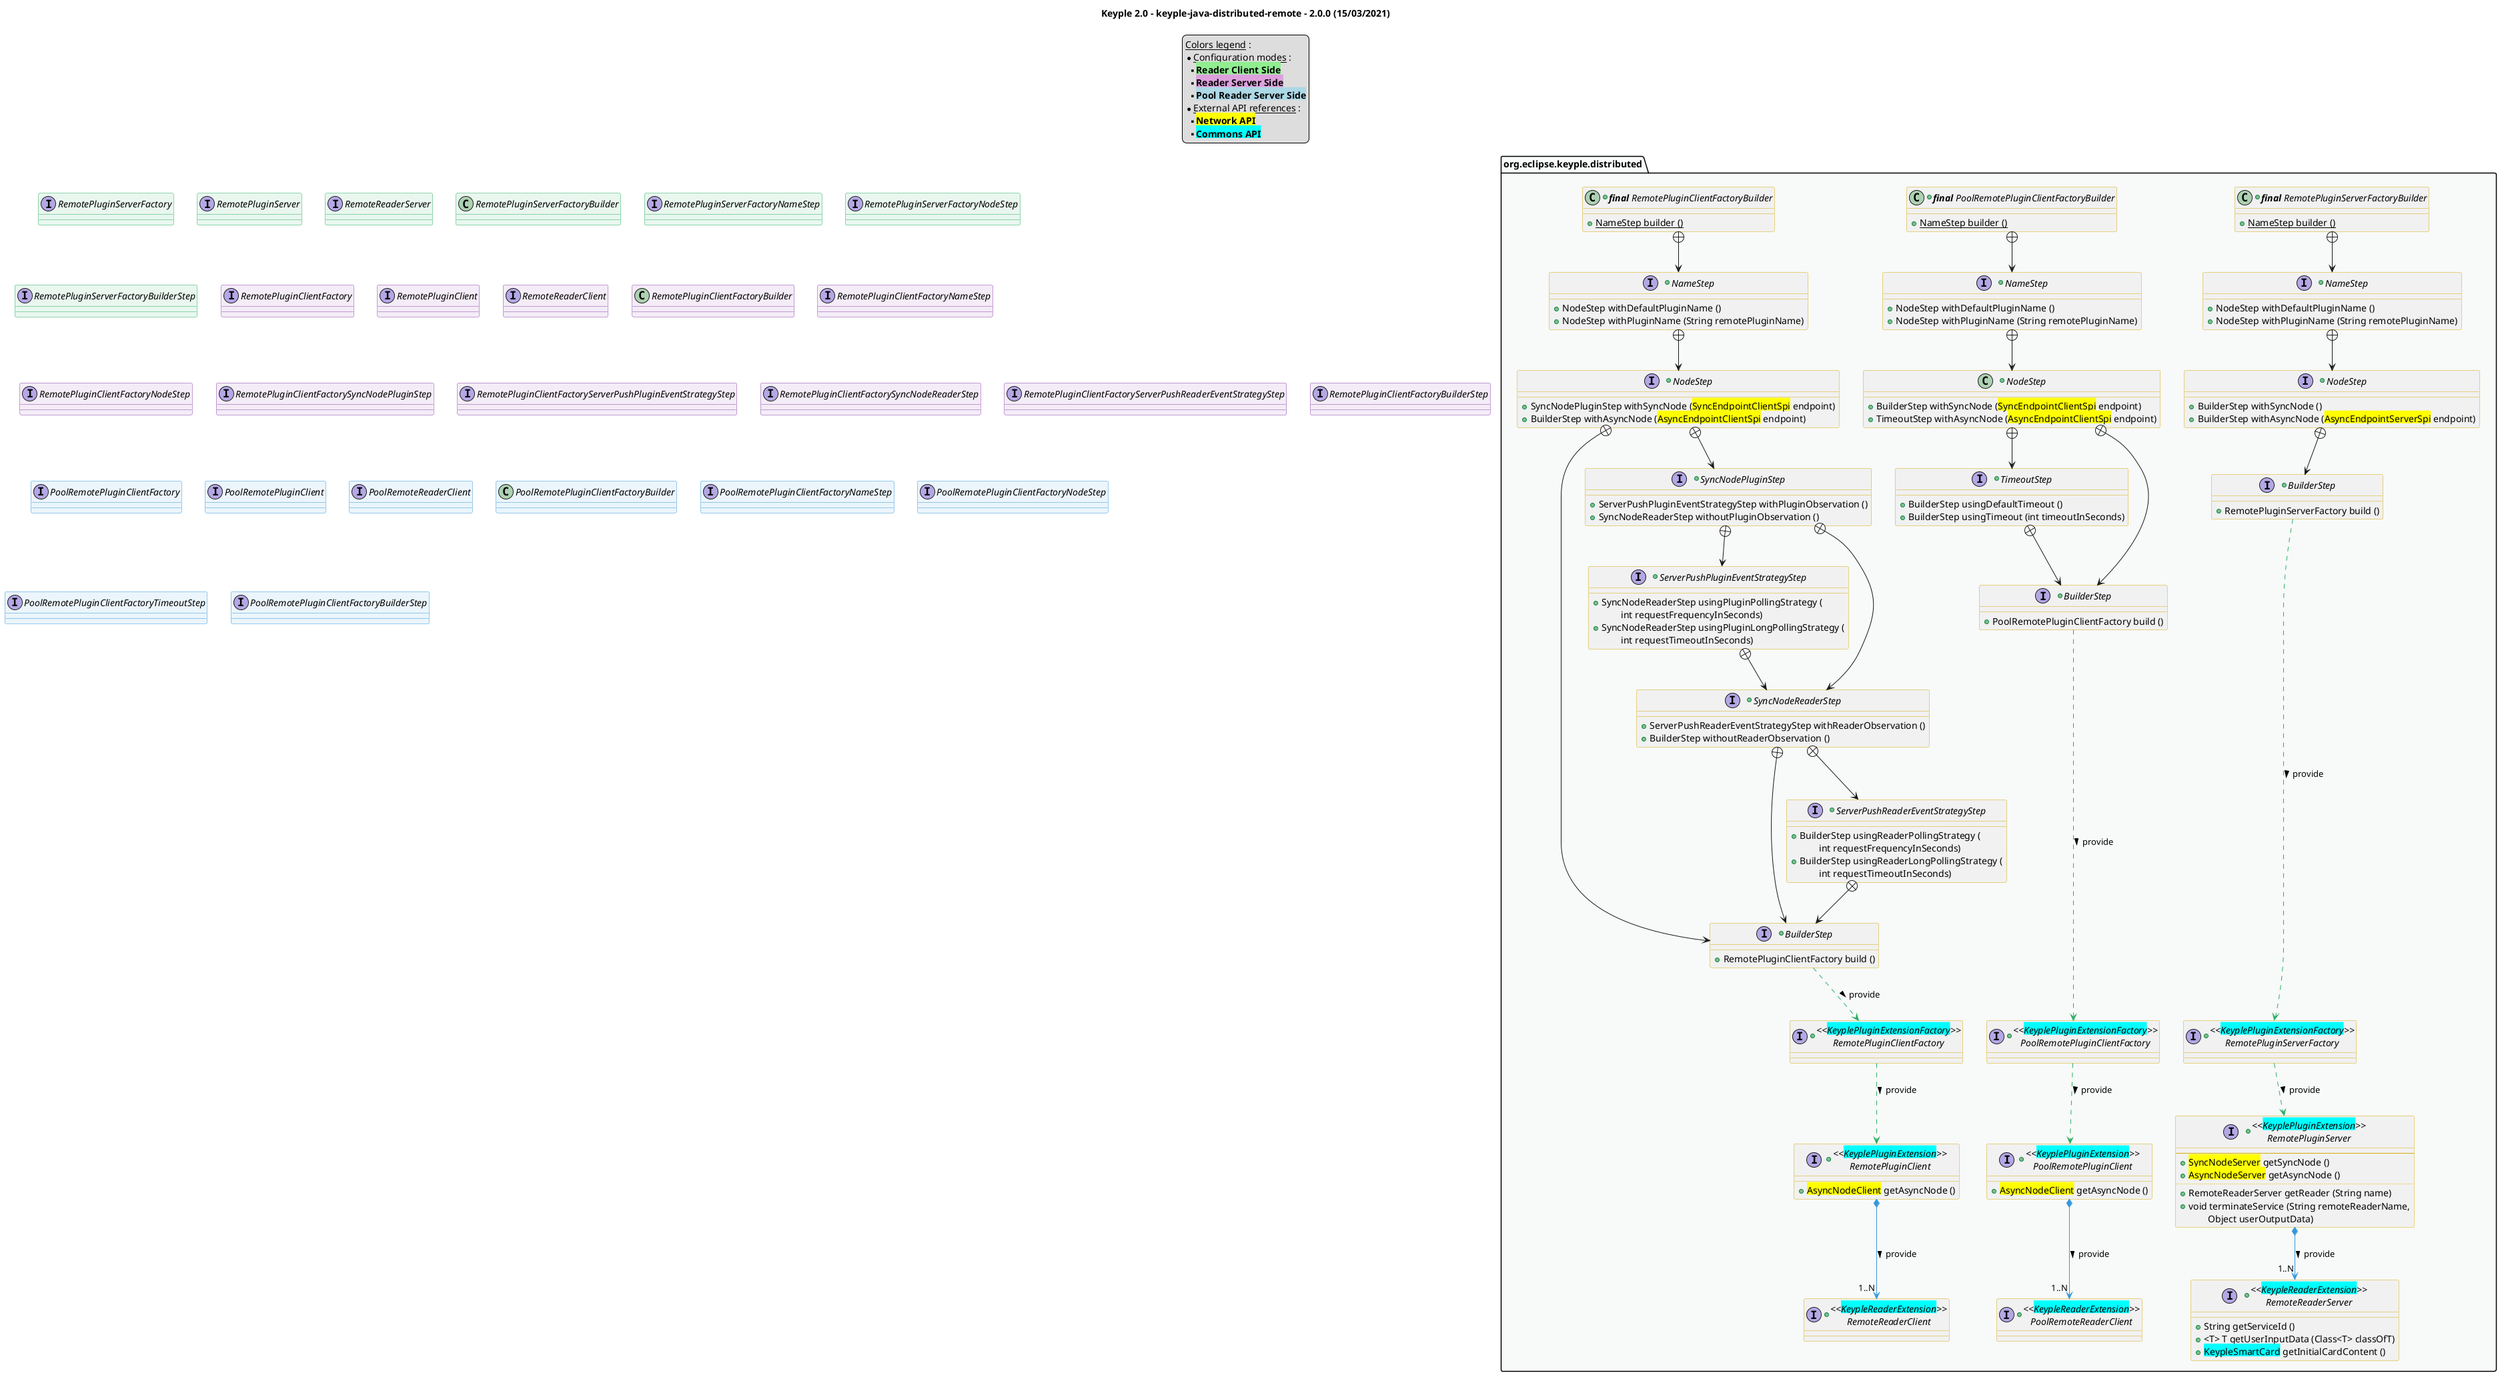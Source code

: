@startuml
title
    Keyple 2.0 - keyple-java-distributed-remote - 2.0.0 (15/03/2021)
end title

' == THEME ==

'Couleurs issues de : https://htmlcolorcodes.com/fr/tableau-de-couleur/tableau-de-couleur-design-plat/
!define C_GREY1 F8F9F9
!define C_GREY2 F2F3F4
!define C_GREY3 E5E7E9
!define C_GREY4 D7DBDD
!define C_GREY5 CACFD2
!define C_GREY6 BDC3C7
!define C_LINK 3498DB
!define C_USE 27AE60

skinparam Shadowing false
skinparam ClassFontStyle italic
skinparam ClassBorderColor #D4AC0D
skinparam stereotypeABorderColor #A9DCDF
skinparam stereotypeIBorderColor #B4A7E5
skinparam stereotypeCBorderColor #ADD1B2
skinparam stereotypeEBorderColor #EB93DF
' Red
skinparam ClassBackgroundColor<<red>> #FDEDEC
skinparam ClassBorderColor<<red>> #E74C3C
hide <<red>> stereotype
' Purple
skinparam ClassBackgroundColor<<purple>> #F4ECF7
skinparam ClassBorderColor<<purple>> #8E44AD
hide <<purple>> stereotype
' blue
skinparam ClassBackgroundColor<<blue>> #EBF5FB
skinparam ClassBorderColor<<blue>> #3498DB
hide <<blue>> stereotype
' Green
skinparam ClassBackgroundColor<<green>> #E9F7EF
skinparam ClassBorderColor<<green>> #27AE60
hide <<green>> stereotype
' Grey
skinparam ClassBackgroundColor<<grey>> #EAECEE
skinparam ClassBorderColor<<grey>> #2C3E50
hide <<grey>> stereotype

' == CONTENT ==

legend top
    __Colors legend__ :
    * __Configuration modes__ :
    ** <back:lightGreen>**Reader Client Side**</back>
    ** <back:plum>**Reader Server Side**</back>
    ** <back:lightBlue>**Pool Reader Server Side**</back>
    * __External API references__ :
    ** <back:yellow>**Network API**</back>
    ** <back:cyan>**Commons API**</back>
end legend

package "org.eclipse.keyple.distributed" as root {

    ' Remote Handlers
    +interface "<<<back:cyan>KeyplePluginExtension</back>>>\nRemotePluginServer" as RemotePluginServer {
        --
        +<back:yellow>SyncNodeServer</back> getSyncNode ()
        +<back:yellow>AsyncNodeServer</back> getAsyncNode ()
        ..
        +RemoteReaderServer getReader (String name)
        +void terminateService (String remoteReaderName,
            \tObject userOutputData)
    }
    +interface "<<<back:cyan>KeypleReaderExtension</back>>>\nRemoteReaderServer" as RemoteReaderServer {
        +String getServiceId ()
        +<T> T getUserInputData (Class<T> classOfT)
        +<back:cyan>KeypleSmartCard</back> getInitialCardContent ()
    }
    +interface "<<<back:cyan>KeyplePluginExtension</back>>>\nRemotePluginClient" as RemotePluginClient {
        +<back:yellow>AsyncNodeClient</back> getAsyncNode ()
    }
    +interface "<<<back:cyan>KeypleReaderExtension</back>>>\nRemoteReaderClient" as RemoteReaderClient {
    }
    +interface "<<<back:cyan>KeyplePluginExtension</back>>>\nPoolRemotePluginClient" as PoolRemotePluginClient {
        +<back:yellow>AsyncNodeClient</back> getAsyncNode ()
    }
    +interface "<<<back:cyan>KeypleReaderExtension</back>>>\nPoolRemoteReaderClient" as PoolRemoteReaderClient {
    }

    ' Factories
    together {
        +interface "<<<back:cyan>KeyplePluginExtensionFactory</back>>>\nRemotePluginServerFactory" as RemotePluginServerFactory {
        }
        +interface "<<<back:cyan>KeyplePluginExtensionFactory</back>>>\nRemotePluginClientFactory" as RemotePluginClientFactory {
        }
        +interface "<<<back:cyan>KeyplePluginExtensionFactory</back>>>\nPoolRemotePluginClientFactory" as PoolRemotePluginClientFactory {
        }
    }

    ' Factories builders
    together {
        +class "**final** RemotePluginServerFactoryBuilder" as RemotePluginServerFactoryBuilder {
            + {static} NameStep builder ()
        }
        +interface "NameStep" as RemotePluginServerFactoryNameStep {
            + NodeStep withDefaultPluginName ()
            + NodeStep withPluginName (String remotePluginName)
        }
        +interface "NodeStep" as RemotePluginServerFactoryNodeStep {
            + BuilderStep withSyncNode ()
            + BuilderStep withAsyncNode (<back:yellow>AsyncEndpointServerSpi</back> endpoint)
        }
        +interface "BuilderStep" as RemotePluginServerFactoryBuilderStep {
            + RemotePluginServerFactory build ()
        }

        +class "**final** RemotePluginClientFactoryBuilder" as RemotePluginClientFactoryBuilder {
            + {static} NameStep builder ()
        }
        +interface "NameStep" as RemotePluginClientFactoryNameStep {
            + NodeStep withDefaultPluginName ()
            + NodeStep withPluginName (String remotePluginName)
        }
        +interface "NodeStep" as RemotePluginClientFactoryNodeStep {
            + SyncNodePluginStep withSyncNode (<back:yellow>SyncEndpointClientSpi</back> endpoint)
            + BuilderStep withAsyncNode (<back:yellow>AsyncEndpointClientSpi</back> endpoint)
        }
        +interface "SyncNodePluginStep" as RemotePluginClientFactorySyncNodePluginStep {
            + ServerPushPluginEventStrategyStep withPluginObservation ()
            + SyncNodeReaderStep withoutPluginObservation ()
        }
        +interface "ServerPushPluginEventStrategyStep" as RemotePluginClientFactoryServerPushPluginEventStrategyStep {
            + SyncNodeReaderStep usingPluginPollingStrategy (
                \tint requestFrequencyInSeconds)
            + SyncNodeReaderStep usingPluginLongPollingStrategy (
                \tint requestTimeoutInSeconds)
        }
        +interface "SyncNodeReaderStep" as RemotePluginClientFactorySyncNodeReaderStep {
            + ServerPushReaderEventStrategyStep withReaderObservation ()
            + BuilderStep withoutReaderObservation ()
        }
        +interface "ServerPushReaderEventStrategyStep" as RemotePluginClientFactoryServerPushReaderEventStrategyStep {
            + BuilderStep usingReaderPollingStrategy (
                \tint requestFrequencyInSeconds)
            + BuilderStep usingReaderLongPollingStrategy (
                \tint requestTimeoutInSeconds)
        }
        +interface "BuilderStep" as RemotePluginClientFactoryBuilderStep {
            + RemotePluginClientFactory build ()
        }

        +class "**final** PoolRemotePluginClientFactoryBuilder" as PoolRemotePluginClientFactoryBuilder {
            + {static} NameStep builder ()
        }
        +interface "NameStep" as PoolRemotePluginClientFactoryNameStep {
            + NodeStep withDefaultPluginName ()
            + NodeStep withPluginName (String remotePluginName)
        }
        +class "NodeStep" as PoolRemotePluginClientFactoryNodeStep {
            + BuilderStep withSyncNode (<back:yellow>SyncEndpointClientSpi</back> endpoint)
            + TimeoutStep withAsyncNode (<back:yellow>AsyncEndpointClientSpi</back> endpoint)
        }
        +interface "TimeoutStep" as PoolRemotePluginClientFactoryTimeoutStep {
            + BuilderStep usingDefaultTimeout ()
            + BuilderStep usingTimeout (int timeoutInSeconds)
        }
        +interface "BuilderStep" as PoolRemotePluginClientFactoryBuilderStep {
            + PoolRemotePluginClientFactory build ()
        }
    }
}

' Associations
RemotePluginServerFactoryBuilder +--> RemotePluginServerFactoryNameStep
RemotePluginServerFactoryNameStep +--> RemotePluginServerFactoryNodeStep
RemotePluginServerFactoryNodeStep +--> RemotePluginServerFactoryBuilderStep
RemotePluginServerFactoryBuilderStep ..> RemotePluginServerFactory #C_USE : provide >
RemotePluginServerFactory ..> RemotePluginServer #C_USE : provide >
RemotePluginServer *--> "1..N" RemoteReaderServer #C_LINK : provide >

RemotePluginClientFactoryBuilder +--> RemotePluginClientFactoryNameStep
RemotePluginClientFactoryNameStep +--> RemotePluginClientFactoryNodeStep
RemotePluginClientFactoryNodeStep +--> RemotePluginClientFactoryBuilderStep
RemotePluginClientFactoryNodeStep +--> RemotePluginClientFactorySyncNodePluginStep
RemotePluginClientFactorySyncNodePluginStep +--> RemotePluginClientFactoryServerPushPluginEventStrategyStep
RemotePluginClientFactoryServerPushPluginEventStrategyStep +--> RemotePluginClientFactorySyncNodeReaderStep
RemotePluginClientFactorySyncNodePluginStep +--> RemotePluginClientFactorySyncNodeReaderStep
RemotePluginClientFactorySyncNodeReaderStep +--> RemotePluginClientFactoryBuilderStep
RemotePluginClientFactorySyncNodeReaderStep +--> RemotePluginClientFactoryServerPushReaderEventStrategyStep
RemotePluginClientFactoryServerPushReaderEventStrategyStep +--> RemotePluginClientFactoryBuilderStep
RemotePluginClientFactoryBuilderStep ..> RemotePluginClientFactory #C_USE : provide >
RemotePluginClientFactory ..> RemotePluginClient #C_USE : provide >
RemotePluginClient *--> "1..N" RemoteReaderClient #C_LINK : provide >

PoolRemotePluginClientFactoryBuilder +--> PoolRemotePluginClientFactoryNameStep
PoolRemotePluginClientFactoryNameStep +--> PoolRemotePluginClientFactoryNodeStep
PoolRemotePluginClientFactoryNodeStep +--> PoolRemotePluginClientFactoryTimeoutStep
PoolRemotePluginClientFactoryNodeStep +--> PoolRemotePluginClientFactoryBuilderStep
PoolRemotePluginClientFactoryTimeoutStep +--> PoolRemotePluginClientFactoryBuilderStep
PoolRemotePluginClientFactoryBuilderStep ..> PoolRemotePluginClientFactory #C_USE : provide >
PoolRemotePluginClientFactory ..> PoolRemotePluginClient #C_USE : provide >
PoolRemotePluginClient *--> "1..N" PoolRemoteReaderClient #C_LINK : provide >

' == LAYOUT ==

' == STYLE ==

package root #C_GREY1 {}

interface RemotePluginServerFactory <<green>>
interface RemotePluginServer <<green>>
interface RemoteReaderServer <<green>>
class RemotePluginServerFactoryBuilder <<green>>
interface RemotePluginServerFactoryNameStep <<green>>
interface RemotePluginServerFactoryNodeStep <<green>>
interface RemotePluginServerFactoryBuilderStep <<green>>

interface RemotePluginClientFactory <<purple>>
interface RemotePluginClient <<purple>>
interface RemoteReaderClient <<purple>>
class RemotePluginClientFactoryBuilder <<purple>>
interface RemotePluginClientFactoryNameStep <<purple>>
interface RemotePluginClientFactoryNodeStep <<purple>>
interface RemotePluginClientFactorySyncNodePluginStep <<purple>>
interface RemotePluginClientFactoryServerPushPluginEventStrategyStep <<purple>>
interface RemotePluginClientFactorySyncNodeReaderStep <<purple>>
interface RemotePluginClientFactoryServerPushReaderEventStrategyStep <<purple>>
interface RemotePluginClientFactoryBuilderStep <<purple>>

interface PoolRemotePluginClientFactory <<blue>>
interface PoolRemotePluginClient <<blue>>
interface PoolRemoteReaderClient <<blue>>
class PoolRemotePluginClientFactoryBuilder <<blue>>
interface PoolRemotePluginClientFactoryNameStep <<blue>>
interface PoolRemotePluginClientFactoryNodeStep <<blue>>
interface PoolRemotePluginClientFactoryTimeoutStep <<blue>>
interface PoolRemotePluginClientFactoryBuilderStep <<blue>>

@enduml